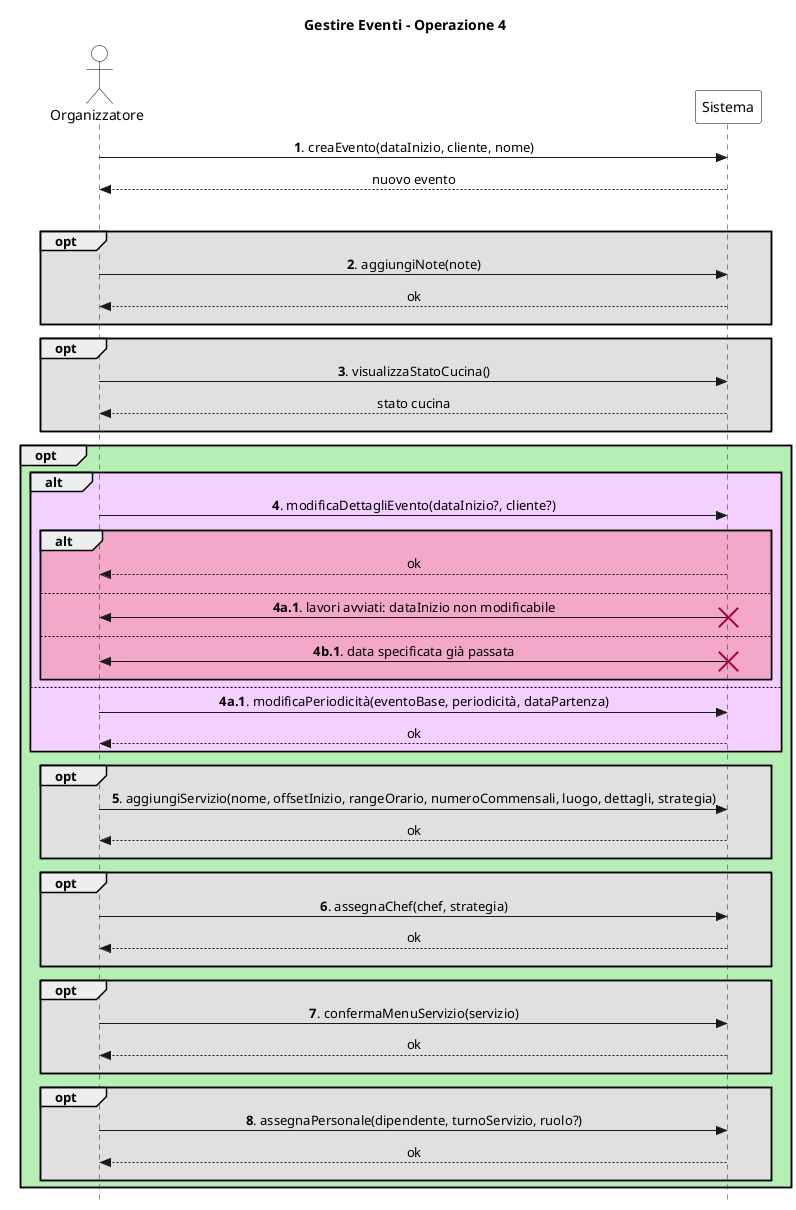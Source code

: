 @startuml
skinparam Style strictuml
skinparam SequenceMessageAlign center

skinparam sequence {
    ActorBorderColor Black
    ActorBackgroundColor White
    ParticipantBorderColor Black
    ParticipantBackgroundColor White
}

actor "Organizzatore" as org
participant Sistema

title Gestire Eventi - Operazione 4

org -> Sistema: **1**. creaEvento(dataInizio, cliente, nome)
return nuovo evento

loop #e0e0e0
    opt #e0e0e0
        org -> Sistema: **2**. aggiungiNote(note)
        return ok
        ||10||
    end

    opt #e0e0e0
        org -> Sistema: **3**. visualizzaStatoCucina()
        return stato cucina
        ||10||
    end

    opt #b6efb6
        alt #f3d0ff
            org -> Sistema: **4**. modificaDettagliEvento(dataInizio?, cliente?)
            alt #f3a7c9
                return ok
                ||10||
            else
                org <- Sistema: **4a.1**. lavori avviati: dataInizio non modificabile
                destroy Sistema
                ||10||
             else
                org <- Sistema: **4b.1**. data specificata già passata
                destroy Sistema
                ||10||
            end
        else
            org -> Sistema: **4a.1**. modificaPeriodicità(eventoBase, periodicità, dataPartenza)
            return ok
    end

    opt #e0e0e0
                org -> Sistema: **5**. aggiungiServizio(nome, offsetInizio, rangeOrario, numeroCommensali, luogo, dettagli, strategia)
        return ok
        ||10||
    end

    opt #e0e0e0
        org -> Sistema: **6**. assegnaChef(chef, strategia)
        return ok
        ||10||
    end

    opt #e0e0e0
        org -> Sistema: **7**. confermaMenuServizio(servizio)
        return ok
        ||10||
    end

    opt #e0e0e0
        org -> Sistema: **8**. assegnaPersonale(dipendente, turnoServizio, ruolo?)
        return ok
        ||10||
    end
end
@enduml